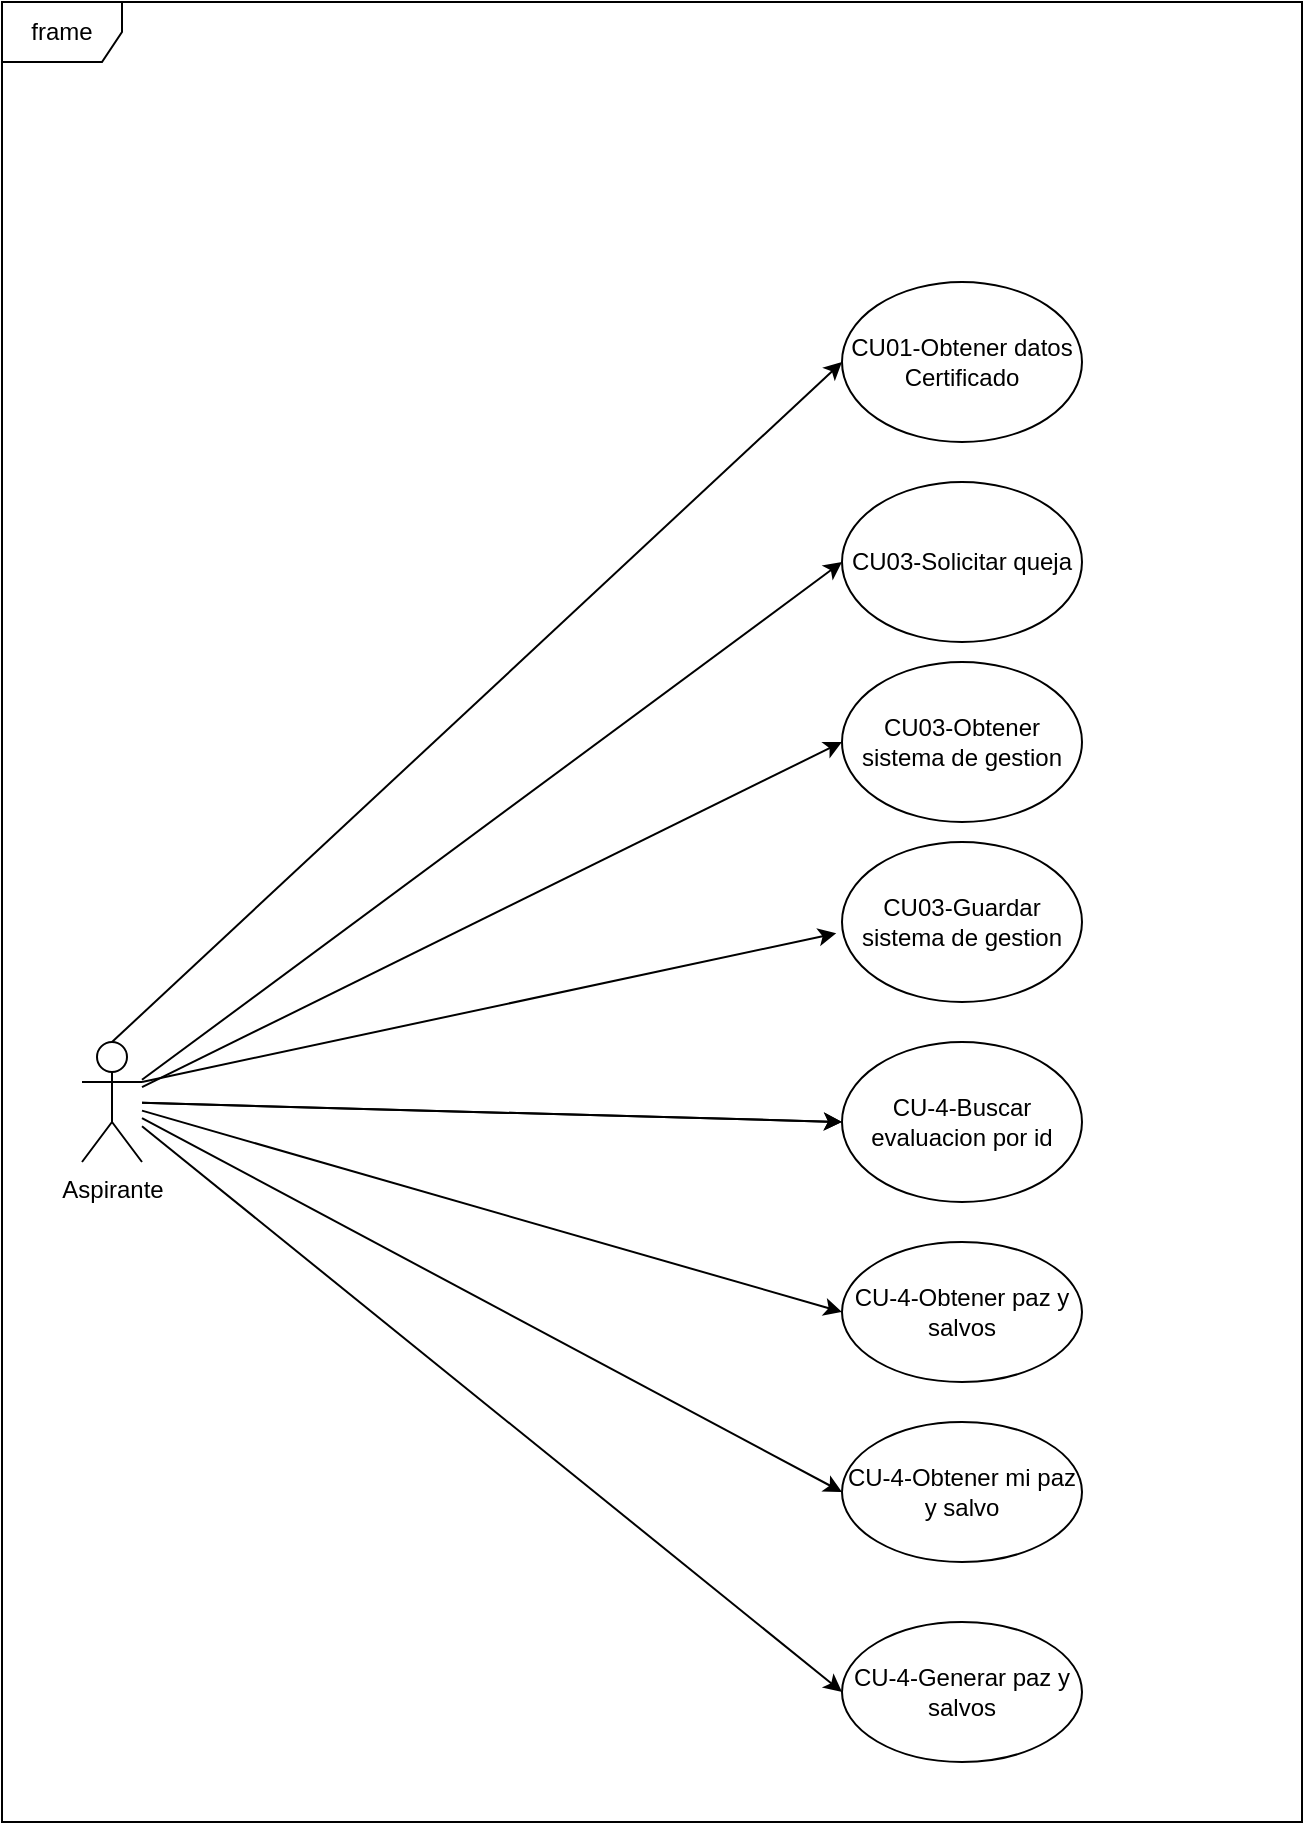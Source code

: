 <mxfile version="27.1.3">
  <diagram name="Página-1" id="dXRnyDjjoyO5K_vUYhsi">
    <mxGraphModel dx="2492" dy="777" grid="1" gridSize="10" guides="1" tooltips="1" connect="1" arrows="1" fold="1" page="1" pageScale="1" pageWidth="827" pageHeight="1169" math="0" shadow="0">
      <root>
        <mxCell id="0" />
        <mxCell id="1" parent="0" />
        <mxCell id="j8aLxKNk3ZjQeBgPpge--160" value="frame" style="shape=umlFrame;whiteSpace=wrap;html=1;pointerEvents=0;" parent="1" vertex="1">
          <mxGeometry x="-740" y="230" width="650" height="910" as="geometry" />
        </mxCell>
        <mxCell id="j8aLxKNk3ZjQeBgPpge--161" value="Aspirante" style="shape=umlActor;verticalLabelPosition=bottom;verticalAlign=top;html=1;outlineConnect=0;" parent="1" vertex="1">
          <mxGeometry x="-700" y="750" width="30" height="60" as="geometry" />
        </mxCell>
        <mxCell id="j8aLxKNk3ZjQeBgPpge--162" value="CU01-Obtener datos Certificado" style="ellipse;whiteSpace=wrap;html=1;" parent="1" vertex="1">
          <mxGeometry x="-320" y="370" width="120" height="80" as="geometry" />
        </mxCell>
        <mxCell id="j8aLxKNk3ZjQeBgPpge--163" value="CU03-Solicitar queja" style="ellipse;whiteSpace=wrap;html=1;" parent="1" vertex="1">
          <mxGeometry x="-320" y="470" width="120" height="80" as="geometry" />
        </mxCell>
        <mxCell id="j8aLxKNk3ZjQeBgPpge--165" value="CU-4-Obtener paz y salvos" style="ellipse;whiteSpace=wrap;html=1;" parent="1" vertex="1">
          <mxGeometry x="-320" y="850" width="120" height="70" as="geometry" />
        </mxCell>
        <mxCell id="j8aLxKNk3ZjQeBgPpge--171" value="CU-4-Generar paz y salvos" style="ellipse;whiteSpace=wrap;html=1;" parent="1" vertex="1">
          <mxGeometry x="-320" y="1040" width="120" height="70" as="geometry" />
        </mxCell>
        <mxCell id="j8aLxKNk3ZjQeBgPpge--178" value="CU03-Obtener sistema de gestion" style="ellipse;whiteSpace=wrap;html=1;" parent="1" vertex="1">
          <mxGeometry x="-320" y="560" width="120" height="80" as="geometry" />
        </mxCell>
        <mxCell id="j8aLxKNk3ZjQeBgPpge--179" value="CU03-Guardar sistema de gestion" style="ellipse;whiteSpace=wrap;html=1;" parent="1" vertex="1">
          <mxGeometry x="-320" y="650" width="120" height="80" as="geometry" />
        </mxCell>
        <mxCell id="j8aLxKNk3ZjQeBgPpge--184" value="" style="endArrow=classic;html=1;rounded=0;entryX=0;entryY=0.5;entryDx=0;entryDy=0;exitX=0.5;exitY=0;exitDx=0;exitDy=0;exitPerimeter=0;" parent="1" target="j8aLxKNk3ZjQeBgPpge--162" edge="1" source="j8aLxKNk3ZjQeBgPpge--161">
          <mxGeometry width="50" height="50" relative="1" as="geometry">
            <mxPoint x="-550" y="1470" as="sourcePoint" />
            <mxPoint x="500" y="1240" as="targetPoint" />
          </mxGeometry>
        </mxCell>
        <mxCell id="j8aLxKNk3ZjQeBgPpge--185" value="" style="endArrow=classic;html=1;rounded=0;entryX=0;entryY=0.5;entryDx=0;entryDy=0;" parent="1" target="j8aLxKNk3ZjQeBgPpge--163" edge="1" source="j8aLxKNk3ZjQeBgPpge--161">
          <mxGeometry width="50" height="50" relative="1" as="geometry">
            <mxPoint x="-540" y="1470" as="sourcePoint" />
            <mxPoint x="500" y="1240" as="targetPoint" />
          </mxGeometry>
        </mxCell>
        <mxCell id="j8aLxKNk3ZjQeBgPpge--186" value="" style="endArrow=classic;html=1;rounded=0;entryX=0;entryY=0.5;entryDx=0;entryDy=0;" parent="1" target="j8aLxKNk3ZjQeBgPpge--178" edge="1" source="j8aLxKNk3ZjQeBgPpge--161">
          <mxGeometry width="50" height="50" relative="1" as="geometry">
            <mxPoint x="-540" y="1480" as="sourcePoint" />
            <mxPoint x="500" y="1240" as="targetPoint" />
          </mxGeometry>
        </mxCell>
        <mxCell id="j8aLxKNk3ZjQeBgPpge--187" value="" style="endArrow=classic;html=1;rounded=0;entryX=-0.024;entryY=0.571;entryDx=0;entryDy=0;entryPerimeter=0;exitX=1;exitY=0.333;exitDx=0;exitDy=0;exitPerimeter=0;" parent="1" target="j8aLxKNk3ZjQeBgPpge--179" edge="1" source="j8aLxKNk3ZjQeBgPpge--161">
          <mxGeometry width="50" height="50" relative="1" as="geometry">
            <mxPoint x="-540" y="1490" as="sourcePoint" />
            <mxPoint x="-30" y="1290" as="targetPoint" />
          </mxGeometry>
        </mxCell>
        <mxCell id="j8aLxKNk3ZjQeBgPpge--188" value="" style="endArrow=classic;html=1;rounded=0;entryX=0;entryY=0.5;entryDx=0;entryDy=0;" parent="1" target="j8aLxKNk3ZjQeBgPpge--164" edge="1" source="j8aLxKNk3ZjQeBgPpge--161">
          <mxGeometry width="50" height="50" relative="1" as="geometry">
            <mxPoint x="-540" y="1500" as="sourcePoint" />
            <mxPoint x="-30" y="1290" as="targetPoint" />
          </mxGeometry>
        </mxCell>
        <mxCell id="j8aLxKNk3ZjQeBgPpge--189" value="" style="endArrow=classic;html=1;rounded=0;entryX=0;entryY=0.5;entryDx=0;entryDy=0;" parent="1" target="j8aLxKNk3ZjQeBgPpge--165" edge="1" source="j8aLxKNk3ZjQeBgPpge--161">
          <mxGeometry width="50" height="50" relative="1" as="geometry">
            <mxPoint x="-540" y="1510" as="sourcePoint" />
            <mxPoint x="-30" y="1290" as="targetPoint" />
          </mxGeometry>
        </mxCell>
        <mxCell id="j8aLxKNk3ZjQeBgPpge--190" value="" style="endArrow=classic;html=1;rounded=0;entryX=0;entryY=0.5;entryDx=0;entryDy=0;" parent="1" target="j8aLxKNk3ZjQeBgPpge--167" edge="1" source="j8aLxKNk3ZjQeBgPpge--161">
          <mxGeometry width="50" height="50" relative="1" as="geometry">
            <mxPoint x="-540" y="1520" as="sourcePoint" />
            <mxPoint x="-30" y="1290" as="targetPoint" />
          </mxGeometry>
        </mxCell>
        <mxCell id="0Zzp2q72GPkHetHksS8z-5" value="" style="endArrow=classic;html=1;rounded=0;entryX=0;entryY=0.5;entryDx=0;entryDy=0;" edge="1" parent="1" source="j8aLxKNk3ZjQeBgPpge--161" target="j8aLxKNk3ZjQeBgPpge--164">
          <mxGeometry width="50" height="50" relative="1" as="geometry">
            <mxPoint x="-670" y="789" as="sourcePoint" />
            <mxPoint x="-60" y="1165" as="targetPoint" />
          </mxGeometry>
        </mxCell>
        <mxCell id="j8aLxKNk3ZjQeBgPpge--164" value="CU-4-Buscar evaluacion por id" style="ellipse;whiteSpace=wrap;html=1;" parent="1" vertex="1">
          <mxGeometry x="-320" y="750" width="120" height="80" as="geometry" />
        </mxCell>
        <mxCell id="0Zzp2q72GPkHetHksS8z-6" value="" style="endArrow=classic;html=1;rounded=0;entryX=0;entryY=0.5;entryDx=0;entryDy=0;" edge="1" parent="1" source="j8aLxKNk3ZjQeBgPpge--161" target="j8aLxKNk3ZjQeBgPpge--171">
          <mxGeometry width="50" height="50" relative="1" as="geometry">
            <mxPoint x="-670" y="795" as="sourcePoint" />
            <mxPoint x="-52" y="1404" as="targetPoint" />
          </mxGeometry>
        </mxCell>
        <mxCell id="j8aLxKNk3ZjQeBgPpge--167" value="CU-4-Obtener mi paz y salvo" style="ellipse;whiteSpace=wrap;html=1;" parent="1" vertex="1">
          <mxGeometry x="-320" y="940" width="120" height="70" as="geometry" />
        </mxCell>
      </root>
    </mxGraphModel>
  </diagram>
</mxfile>
